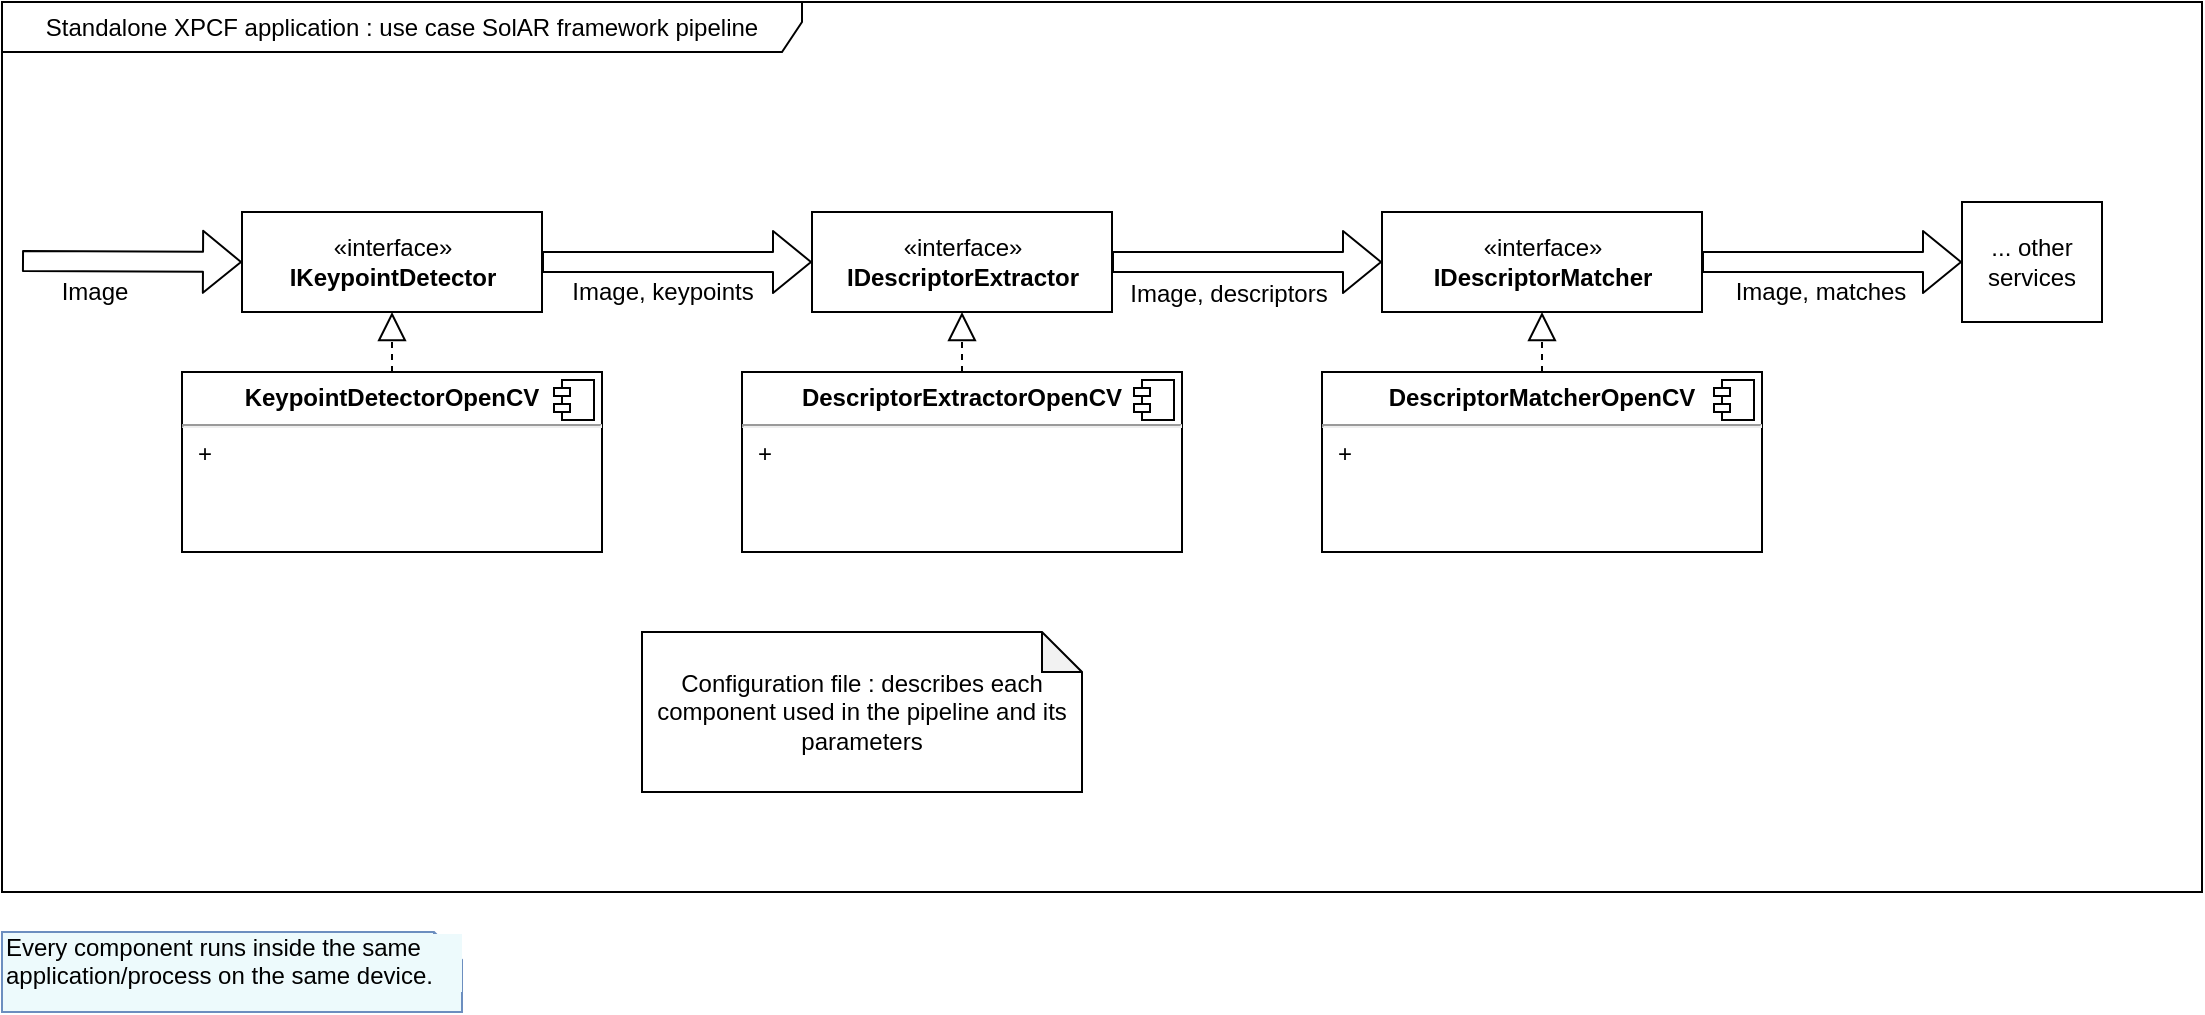 <mxfile version="13.0.3" type="device" pages="5"><diagram id="lAFSSrvLKMwGwd_xP1rp" name="current solution"><mxGraphModel dx="1186" dy="680" grid="1" gridSize="10" guides="1" tooltips="1" connect="1" arrows="1" fold="1" page="1" pageScale="1" pageWidth="1169" pageHeight="827" math="0" shadow="0"><root><mxCell id="Ks1yC9yIJYol2tPEvGmZ-0"/><mxCell id="Ks1yC9yIJYol2tPEvGmZ-1" parent="Ks1yC9yIJYol2tPEvGmZ-0"/><mxCell id="Ks1yC9yIJYol2tPEvGmZ-10" value="Standalone XPCF application : use case SolAR framework pipeline" style="shape=umlFrame;whiteSpace=wrap;html=1;width=400;height=25;" parent="Ks1yC9yIJYol2tPEvGmZ-1" vertex="1"><mxGeometry x="10" y="45" width="1100" height="445" as="geometry"/></mxCell><mxCell id="Ks1yC9yIJYol2tPEvGmZ-2" value="«interface»&lt;br&gt;&lt;b&gt;IKeypointDetector&lt;/b&gt;" style="html=1;" parent="Ks1yC9yIJYol2tPEvGmZ-1" vertex="1"><mxGeometry x="130" y="150" width="150" height="50" as="geometry"/></mxCell><mxCell id="Ks1yC9yIJYol2tPEvGmZ-3" value="«interface»&lt;br&gt;&lt;b&gt;IDescriptorExtractor&lt;/b&gt;" style="html=1;" parent="Ks1yC9yIJYol2tPEvGmZ-1" vertex="1"><mxGeometry x="415" y="150" width="150" height="50" as="geometry"/></mxCell><mxCell id="Ks1yC9yIJYol2tPEvGmZ-4" value="«interface»&lt;br&gt;&lt;b&gt;IDescriptorMatcher&lt;/b&gt;" style="html=1;" parent="Ks1yC9yIJYol2tPEvGmZ-1" vertex="1"><mxGeometry x="700" y="150" width="160" height="50" as="geometry"/></mxCell><mxCell id="Ks1yC9yIJYol2tPEvGmZ-11" value="&lt;p style=&quot;margin: 0px ; margin-top: 6px ; text-align: center&quot;&gt;&lt;b&gt;KeypointDetectorOpenCV&lt;/b&gt;&lt;/p&gt;&lt;hr&gt;&lt;p style=&quot;margin: 0px ; margin-left: 8px&quot;&gt;+ &lt;br&gt;&lt;br&gt;&lt;/p&gt;" style="align=left;overflow=fill;html=1;" parent="Ks1yC9yIJYol2tPEvGmZ-1" vertex="1"><mxGeometry x="100" y="230" width="210" height="90" as="geometry"/></mxCell><mxCell id="Ks1yC9yIJYol2tPEvGmZ-12" value="" style="shape=component;jettyWidth=8;jettyHeight=4;" parent="Ks1yC9yIJYol2tPEvGmZ-11" vertex="1"><mxGeometry x="1" width="20" height="20" relative="1" as="geometry"><mxPoint x="-24" y="4" as="offset"/></mxGeometry></mxCell><mxCell id="Ks1yC9yIJYol2tPEvGmZ-13" value="&lt;p style=&quot;margin: 0px ; margin-top: 6px ; text-align: center&quot;&gt;&lt;b&gt;DescriptorExtractorOpenCV&lt;/b&gt;&lt;/p&gt;&lt;hr&gt;&lt;p style=&quot;margin: 0px ; margin-left: 8px&quot;&gt;+ &lt;br&gt;&lt;br&gt;&lt;/p&gt;" style="align=left;overflow=fill;html=1;" parent="Ks1yC9yIJYol2tPEvGmZ-1" vertex="1"><mxGeometry x="380" y="230" width="220" height="90" as="geometry"/></mxCell><mxCell id="Ks1yC9yIJYol2tPEvGmZ-14" value="" style="shape=component;jettyWidth=8;jettyHeight=4;" parent="Ks1yC9yIJYol2tPEvGmZ-13" vertex="1"><mxGeometry x="1" width="20" height="20" relative="1" as="geometry"><mxPoint x="-24" y="4" as="offset"/></mxGeometry></mxCell><mxCell id="Ks1yC9yIJYol2tPEvGmZ-15" value="&lt;p style=&quot;margin: 0px ; margin-top: 6px ; text-align: center&quot;&gt;&lt;b&gt;DescriptorMatcherOpenCV&lt;/b&gt;&lt;/p&gt;&lt;hr&gt;&lt;p style=&quot;margin: 0px ; margin-left: 8px&quot;&gt;+ &lt;br&gt;&lt;br&gt;&lt;/p&gt;" style="align=left;overflow=fill;html=1;" parent="Ks1yC9yIJYol2tPEvGmZ-1" vertex="1"><mxGeometry x="670" y="230" width="220" height="90" as="geometry"/></mxCell><mxCell id="Ks1yC9yIJYol2tPEvGmZ-16" value="" style="shape=component;jettyWidth=8;jettyHeight=4;" parent="Ks1yC9yIJYol2tPEvGmZ-15" vertex="1"><mxGeometry x="1" width="20" height="20" relative="1" as="geometry"><mxPoint x="-24" y="4" as="offset"/></mxGeometry></mxCell><mxCell id="Ks1yC9yIJYol2tPEvGmZ-21" value="" style="shape=flexArrow;endArrow=classic;html=1;entryX=0;entryY=0.5;entryDx=0;entryDy=0;" parent="Ks1yC9yIJYol2tPEvGmZ-1" target="Ks1yC9yIJYol2tPEvGmZ-2" edge="1"><mxGeometry width="50" height="50" relative="1" as="geometry"><mxPoint x="20" y="174.5" as="sourcePoint"/><mxPoint x="150" y="174.5" as="targetPoint"/></mxGeometry></mxCell><mxCell id="Ks1yC9yIJYol2tPEvGmZ-30" value="Image" style="text;html=1;align=center;verticalAlign=middle;resizable=0;points=[];labelBackgroundColor=#ffffff;" parent="Ks1yC9yIJYol2tPEvGmZ-21" vertex="1" connectable="0"><mxGeometry x="-0.554" y="-1" relative="1" as="geometry"><mxPoint x="11" y="14.5" as="offset"/></mxGeometry></mxCell><mxCell id="Ks1yC9yIJYol2tPEvGmZ-22" value="" style="shape=flexArrow;endArrow=classic;html=1;entryX=0;entryY=0.5;entryDx=0;entryDy=0;exitX=1;exitY=0.5;exitDx=0;exitDy=0;" parent="Ks1yC9yIJYol2tPEvGmZ-1" source="Ks1yC9yIJYol2tPEvGmZ-2" target="Ks1yC9yIJYol2tPEvGmZ-3" edge="1"><mxGeometry width="50" height="50" relative="1" as="geometry"><mxPoint x="310" y="175" as="sourcePoint"/><mxPoint x="310" y="130" as="targetPoint"/></mxGeometry></mxCell><mxCell id="Ks1yC9yIJYol2tPEvGmZ-32" value="Image, keypoints" style="text;html=1;align=center;verticalAlign=middle;resizable=0;points=[];labelBackgroundColor=#ffffff;" parent="Ks1yC9yIJYol2tPEvGmZ-22" vertex="1" connectable="0"><mxGeometry x="0.075" y="-6" relative="1" as="geometry"><mxPoint x="-13" y="9" as="offset"/></mxGeometry></mxCell><mxCell id="Ks1yC9yIJYol2tPEvGmZ-23" value="" style="shape=flexArrow;endArrow=classic;html=1;entryX=0;entryY=0.5;entryDx=0;entryDy=0;exitX=1;exitY=0.5;exitDx=0;exitDy=0;" parent="Ks1yC9yIJYol2tPEvGmZ-1" source="Ks1yC9yIJYol2tPEvGmZ-3" target="Ks1yC9yIJYol2tPEvGmZ-4" edge="1"><mxGeometry width="50" height="50" relative="1" as="geometry"><mxPoint x="640" y="175" as="sourcePoint"/><mxPoint x="530" y="174.5" as="targetPoint"/></mxGeometry></mxCell><mxCell id="Ks1yC9yIJYol2tPEvGmZ-33" value="Image, descriptors" style="text;html=1;align=center;verticalAlign=middle;resizable=0;points=[];labelBackgroundColor=#ffffff;" parent="Ks1yC9yIJYol2tPEvGmZ-23" vertex="1" connectable="0"><mxGeometry x="0.025" y="5" relative="1" as="geometry"><mxPoint x="-11" y="20.5" as="offset"/></mxGeometry></mxCell><mxCell id="Ks1yC9yIJYol2tPEvGmZ-25" value="" style="endArrow=block;dashed=1;endFill=0;endSize=12;html=1;exitX=0.5;exitY=0;exitDx=0;exitDy=0;entryX=0.5;entryY=1;entryDx=0;entryDy=0;" parent="Ks1yC9yIJYol2tPEvGmZ-1" source="Ks1yC9yIJYol2tPEvGmZ-11" target="Ks1yC9yIJYol2tPEvGmZ-2" edge="1"><mxGeometry width="160" relative="1" as="geometry"><mxPoint x="-30" y="510" as="sourcePoint"/><mxPoint x="130" y="510" as="targetPoint"/></mxGeometry></mxCell><mxCell id="Ks1yC9yIJYol2tPEvGmZ-27" value="" style="endArrow=block;dashed=1;endFill=0;endSize=12;html=1;entryX=0.5;entryY=1;entryDx=0;entryDy=0;" parent="Ks1yC9yIJYol2tPEvGmZ-1" source="Ks1yC9yIJYol2tPEvGmZ-13" target="Ks1yC9yIJYol2tPEvGmZ-3" edge="1"><mxGeometry width="160" relative="1" as="geometry"><mxPoint x="-60" y="550" as="sourcePoint"/><mxPoint x="100" y="550" as="targetPoint"/></mxGeometry></mxCell><mxCell id="Ks1yC9yIJYol2tPEvGmZ-28" value="" style="endArrow=block;dashed=1;endFill=0;endSize=12;html=1;entryX=0.5;entryY=1;entryDx=0;entryDy=0;" parent="Ks1yC9yIJYol2tPEvGmZ-1" source="Ks1yC9yIJYol2tPEvGmZ-15" target="Ks1yC9yIJYol2tPEvGmZ-4" edge="1"><mxGeometry width="160" relative="1" as="geometry"><mxPoint x="-50" y="510" as="sourcePoint"/><mxPoint x="110" y="510" as="targetPoint"/></mxGeometry></mxCell><mxCell id="Ks1yC9yIJYol2tPEvGmZ-29" value="" style="shape=flexArrow;endArrow=classic;html=1;exitX=1;exitY=0.5;exitDx=0;exitDy=0;entryX=0;entryY=0.5;entryDx=0;entryDy=0;" parent="Ks1yC9yIJYol2tPEvGmZ-1" source="Ks1yC9yIJYol2tPEvGmZ-4" target="9ZzXAyomdvqXQMo_ZsoG-1" edge="1"><mxGeometry width="50" height="50" relative="1" as="geometry"><mxPoint x="980" y="175" as="sourcePoint"/><mxPoint x="1040" y="175" as="targetPoint"/></mxGeometry></mxCell><mxCell id="Ks1yC9yIJYol2tPEvGmZ-31" value="Image, matches" style="text;html=1;align=center;verticalAlign=middle;resizable=0;points=[];labelBackgroundColor=#ffffff;" parent="Ks1yC9yIJYol2tPEvGmZ-29" vertex="1" connectable="0"><mxGeometry x="0.727" y="1" relative="1" as="geometry"><mxPoint x="-54" y="16.07" as="offset"/></mxGeometry></mxCell><mxCell id="9ZzXAyomdvqXQMo_ZsoG-1" value="&lt;div&gt;... other services&lt;/div&gt;" style="rounded=0;whiteSpace=wrap;html=1;" parent="Ks1yC9yIJYol2tPEvGmZ-1" vertex="1"><mxGeometry x="990" y="145" width="70" height="60" as="geometry"/></mxCell><mxCell id="mk7FePM2Z2L2YY-yX-1_-0" value="Every component runs inside the same application/process on the same device." style="shape=note;whiteSpace=wrap;html=1;size=14;verticalAlign=top;align=left;spacingTop=-6;labelBackgroundColor=#EDFAFC;strokeColor=#6C8EBF;strokeWidth=1;fillColor=#EDFAFC;" parent="Ks1yC9yIJYol2tPEvGmZ-1" vertex="1"><mxGeometry x="10" y="510" width="230" height="40" as="geometry"/></mxCell><mxCell id="P6kFMjziuLXHiQ0-XWr3-0" value="Configuration file : describes each component used in the pipeline and its parameters" style="shape=note;whiteSpace=wrap;html=1;backgroundOutline=1;darkOpacity=0.05;size=20;" parent="Ks1yC9yIJYol2tPEvGmZ-1" vertex="1"><mxGeometry x="330" y="360" width="220" height="80" as="geometry"/></mxCell></root></mxGraphModel></diagram><diagram name="target overview" id="Pe3W-wxnt_sLc4dilEd2"><mxGraphModel dx="1646" dy="993" grid="1" gridSize="10" guides="1" tooltips="1" connect="1" arrows="1" fold="1" page="1" pageScale="1" pageWidth="1169" pageHeight="827" math="0" shadow="0"><root><mxCell id="SJ6wOklPToXKMNQYzEI2-0"/><mxCell id="SJ6wOklPToXKMNQYzEI2-1" parent="SJ6wOklPToXKMNQYzEI2-0"/><mxCell id="SJ6wOklPToXKMNQYzEI2-2" value="Remoting xpcf components : grpc use case basic protobuf backend" style="shape=umlFrame;whiteSpace=wrap;html=1;width=300;height=35;fillColor=#dae8fc;strokeColor=#6c8ebf;" parent="SJ6wOklPToXKMNQYzEI2-1" vertex="1"><mxGeometry x="9" y="45" width="1150" height="675" as="geometry"/></mxCell><mxCell id="2tCv4kW-rYU3W0-W4yWq-3" value="xpcf_grpc_server application" style="shape=umlFrame;whiteSpace=wrap;html=1;labelBackgroundColor=#EDFAFC;strokeColor=#6C8EBF;strokeWidth=1;fillColor=#EDFAFC;width=200;height=20;" parent="SJ6wOklPToXKMNQYzEI2-1" vertex="1"><mxGeometry x="630" y="60" width="520" height="650" as="geometry"/></mxCell><mxCell id="SJ6wOklPToXKMNQYzEI2-3" value="«interface»&lt;br&gt;&lt;b&gt;IKeypointDetector&lt;/b&gt;" style="html=1;" parent="SJ6wOklPToXKMNQYzEI2-1" vertex="1"><mxGeometry x="120" y="150" width="110" height="50" as="geometry"/></mxCell><mxCell id="SJ6wOklPToXKMNQYzEI2-6" value="&lt;p style=&quot;margin: 0px ; margin-top: 6px ; text-align: center&quot;&gt;&lt;b&gt;KeypointDetectorProxy&lt;/b&gt;&lt;/p&gt;&lt;hr&gt;&lt;p style=&quot;margin: 0px ; margin-left: 8px&quot;&gt;+ &lt;br&gt;&lt;br&gt;&lt;br&gt;&lt;/p&gt;&lt;hr&gt;" style="align=left;overflow=fill;html=1;fillColor=#EDFAFC;strokeColor=#6c8ebf;" parent="SJ6wOklPToXKMNQYzEI2-1" vertex="1"><mxGeometry x="80" y="230" width="190" height="80" as="geometry"/></mxCell><mxCell id="SJ6wOklPToXKMNQYzEI2-7" value="" style="shape=component;jettyWidth=8;jettyHeight=4;" parent="SJ6wOklPToXKMNQYzEI2-6" vertex="1"><mxGeometry x="1" width="20" height="20" relative="1" as="geometry"><mxPoint x="-24" y="4" as="offset"/></mxGeometry></mxCell><mxCell id="SJ6wOklPToXKMNQYzEI2-12" value="" style="shape=flexArrow;endArrow=classic;html=1;entryX=0;entryY=0.5;entryDx=0;entryDy=0;" parent="SJ6wOklPToXKMNQYzEI2-1" target="SJ6wOklPToXKMNQYzEI2-3" edge="1"><mxGeometry width="50" height="50" relative="1" as="geometry"><mxPoint x="20" y="175" as="sourcePoint"/><mxPoint x="80" y="174.5" as="targetPoint"/></mxGeometry></mxCell><mxCell id="SJ6wOklPToXKMNQYzEI2-13" value="Image" style="text;html=1;align=center;verticalAlign=middle;resizable=0;points=[];labelBackgroundColor=#ffffff;" parent="SJ6wOklPToXKMNQYzEI2-12" vertex="1" connectable="0"><mxGeometry x="-0.554" y="-1" relative="1" as="geometry"><mxPoint x="11" y="14.5" as="offset"/></mxGeometry></mxCell><mxCell id="SJ6wOklPToXKMNQYzEI2-14" value="" style="shape=flexArrow;endArrow=classic;html=1;exitX=1;exitY=0.5;exitDx=0;exitDy=0;" parent="SJ6wOklPToXKMNQYzEI2-1" source="SJ6wOklPToXKMNQYzEI2-6" edge="1"><mxGeometry width="50" height="50" relative="1" as="geometry"><mxPoint x="270" y="280" as="sourcePoint"/><mxPoint x="340" y="270" as="targetPoint"/></mxGeometry></mxCell><mxCell id="SJ6wOklPToXKMNQYzEI2-15" value="data" style="text;html=1;align=center;verticalAlign=middle;resizable=0;points=[];labelBackgroundColor=#ffffff;" parent="SJ6wOklPToXKMNQYzEI2-14" vertex="1" connectable="0"><mxGeometry x="0.075" y="-6" relative="1" as="geometry"><mxPoint x="-3" y="9" as="offset"/></mxGeometry></mxCell><mxCell id="SJ6wOklPToXKMNQYzEI2-18" value="" style="endArrow=block;dashed=1;endFill=0;endSize=12;html=1;exitX=0.5;exitY=0;exitDx=0;exitDy=0;entryX=0.5;entryY=1;entryDx=0;entryDy=0;" parent="SJ6wOklPToXKMNQYzEI2-1" source="SJ6wOklPToXKMNQYzEI2-6" target="SJ6wOklPToXKMNQYzEI2-3" edge="1"><mxGeometry width="160" relative="1" as="geometry"><mxPoint x="-50" y="510" as="sourcePoint"/><mxPoint x="110" y="510" as="targetPoint"/></mxGeometry></mxCell><mxCell id="iRRwX36Erxw14hT85TEC-0" value="«interface»&lt;br&gt;&lt;b&gt;IKeypointDetector&lt;/b&gt;" style="html=1;" parent="SJ6wOklPToXKMNQYzEI2-1" vertex="1"><mxGeometry x="960" y="466" width="150" height="50" as="geometry"/></mxCell><mxCell id="iRRwX36Erxw14hT85TEC-1" value="&lt;p style=&quot;margin: 0px ; margin-top: 6px ; text-align: center&quot;&gt;&lt;b&gt;KeypointDetectorOpenCV&lt;/b&gt;&lt;/p&gt;&lt;hr&gt;&lt;p style=&quot;margin: 0px ; margin-left: 8px&quot;&gt;+ &lt;br&gt;&lt;br&gt;&lt;/p&gt;" style="align=left;overflow=fill;html=1;" parent="SJ6wOklPToXKMNQYzEI2-1" vertex="1"><mxGeometry x="930" y="550" width="210" height="90" as="geometry"/></mxCell><mxCell id="iRRwX36Erxw14hT85TEC-2" value="" style="shape=component;jettyWidth=8;jettyHeight=4;" parent="iRRwX36Erxw14hT85TEC-1" vertex="1"><mxGeometry x="1" width="20" height="20" relative="1" as="geometry"><mxPoint x="-24" y="4" as="offset"/></mxGeometry></mxCell><mxCell id="iRRwX36Erxw14hT85TEC-4" value="" style="endArrow=block;dashed=1;endFill=0;endSize=12;html=1;exitX=0.5;exitY=0;exitDx=0;exitDy=0;entryX=0.5;entryY=1;entryDx=0;entryDy=0;" parent="SJ6wOklPToXKMNQYzEI2-1" source="iRRwX36Erxw14hT85TEC-1" target="iRRwX36Erxw14hT85TEC-0" edge="1"><mxGeometry width="160" relative="1" as="geometry"><mxPoint x="800" y="830" as="sourcePoint"/><mxPoint x="960" y="830" as="targetPoint"/></mxGeometry></mxCell><mxCell id="iRRwX36Erxw14hT85TEC-6" value="KeypointDetectorGrpcImpl" style="swimlane;fontStyle=1;align=center;verticalAlign=top;childLayout=stackLayout;horizontal=1;startSize=26;horizontalStack=0;resizeParent=1;resizeParentMax=0;resizeLast=0;collapsible=1;marginBottom=0;fillColor=#EDFAFC;strokeColor=#6C8EBF;" parent="SJ6wOklPToXKMNQYzEI2-1" vertex="1"><mxGeometry x="660" y="452" width="200" height="78" as="geometry"/></mxCell><mxCell id="iRRwX36Erxw14hT85TEC-7" value="+ field: type" style="text;strokeColor=#6C8EBF;fillColor=#EDFAFC;align=left;verticalAlign=top;spacingLeft=4;spacingRight=4;overflow=hidden;rotatable=0;points=[[0,0.5],[1,0.5]];portConstraint=eastwest;" parent="iRRwX36Erxw14hT85TEC-6" vertex="1"><mxGeometry y="26" width="200" height="26" as="geometry"/></mxCell><mxCell id="iRRwX36Erxw14hT85TEC-9" value="+ method(type): type" style="text;strokeColor=#6C8EBF;fillColor=#EDFAFC;align=left;verticalAlign=top;spacingLeft=4;spacingRight=4;overflow=hidden;rotatable=0;points=[[0,0.5],[1,0.5]];portConstraint=eastwest;" parent="iRRwX36Erxw14hT85TEC-6" vertex="1"><mxGeometry y="52" width="200" height="26" as="geometry"/></mxCell><mxCell id="iRRwX36Erxw14hT85TEC-11" value="IKeypointDetectorGrpc::Stub" style="swimlane;fontStyle=1;align=center;verticalAlign=top;childLayout=stackLayout;horizontal=1;startSize=26;horizontalStack=0;resizeParent=1;resizeParentMax=0;resizeLast=0;collapsible=1;marginBottom=0;fillColor=#d5e8d4;strokeColor=#82b366;" parent="SJ6wOklPToXKMNQYzEI2-1" vertex="1"><mxGeometry x="340" y="230" width="200" height="78" as="geometry"><mxRectangle x="340" y="230" width="200" height="26" as="alternateBounds"/></mxGeometry></mxCell><mxCell id="iRRwX36Erxw14hT85TEC-12" value="+ field: type" style="text;strokeColor=#82b366;fillColor=#d5e8d4;align=left;verticalAlign=top;spacingLeft=4;spacingRight=4;overflow=hidden;rotatable=0;points=[[0,0.5],[1,0.5]];portConstraint=eastwest;" parent="iRRwX36Erxw14hT85TEC-11" vertex="1"><mxGeometry y="26" width="200" height="26" as="geometry"/></mxCell><mxCell id="iRRwX36Erxw14hT85TEC-14" value="+ method(type): type" style="text;strokeColor=#82b366;fillColor=#d5e8d4;align=left;verticalAlign=top;spacingLeft=4;spacingRight=4;overflow=hidden;rotatable=0;points=[[0,0.5],[1,0.5]];portConstraint=eastwest;" parent="iRRwX36Erxw14hT85TEC-11" vertex="1"><mxGeometry y="52" width="200" height="26" as="geometry"/></mxCell><mxCell id="iRRwX36Erxw14hT85TEC-15" value="«interface»&lt;br&gt;&lt;b&gt;xpcf::IGrpcService&lt;/b&gt;" style="html=1;" parent="SJ6wOklPToXKMNQYzEI2-1" vertex="1"><mxGeometry x="933" y="280" width="130" height="50" as="geometry"/></mxCell><mxCell id="iRRwX36Erxw14hT85TEC-18" value="" style="endArrow=block;dashed=1;endFill=0;endSize=12;html=1;entryX=0.5;entryY=1;entryDx=0;entryDy=0;" parent="SJ6wOklPToXKMNQYzEI2-1" source="iRRwX36Erxw14hT85TEC-6" target="iRRwX36Erxw14hT85TEC-15" edge="1"><mxGeometry width="160" relative="1" as="geometry"><mxPoint y="780" as="sourcePoint"/><mxPoint x="160" y="780" as="targetPoint"/></mxGeometry></mxCell><mxCell id="7oT00Ml4382YPiDxNWkX-0" value="IKeypointDetectorGrpc::Service" style="swimlane;fontStyle=1;align=center;verticalAlign=top;childLayout=stackLayout;horizontal=1;startSize=26;horizontalStack=0;resizeParent=1;resizeParentMax=0;resizeLast=0;collapsible=1;marginBottom=0;fillColor=#d5e8d4;strokeColor=#82b366;" parent="SJ6wOklPToXKMNQYzEI2-1" vertex="1"><mxGeometry x="660" y="230" width="200" height="78" as="geometry"/></mxCell><mxCell id="7oT00Ml4382YPiDxNWkX-1" value="+ field: type" style="text;strokeColor=#82b366;fillColor=#d5e8d4;align=left;verticalAlign=top;spacingLeft=4;spacingRight=4;overflow=hidden;rotatable=0;points=[[0,0.5],[1,0.5]];portConstraint=eastwest;" parent="7oT00Ml4382YPiDxNWkX-0" vertex="1"><mxGeometry y="26" width="200" height="26" as="geometry"/></mxCell><mxCell id="7oT00Ml4382YPiDxNWkX-3" value="+ method(type): type" style="text;strokeColor=#82b366;fillColor=#d5e8d4;align=left;verticalAlign=top;spacingLeft=4;spacingRight=4;overflow=hidden;rotatable=0;points=[[0,0.5],[1,0.5]];portConstraint=eastwest;" parent="7oT00Ml4382YPiDxNWkX-0" vertex="1"><mxGeometry y="52" width="200" height="26" as="geometry"/></mxCell><mxCell id="7oT00Ml4382YPiDxNWkX-4" value="Extends" style="endArrow=block;endSize=16;endFill=0;html=1;exitX=0.5;exitY=0;exitDx=0;exitDy=0;entryX=0.5;entryY=1;entryDx=0;entryDy=0;" parent="SJ6wOklPToXKMNQYzEI2-1" source="iRRwX36Erxw14hT85TEC-6" target="7oT00Ml4382YPiDxNWkX-0" edge="1"><mxGeometry width="160" relative="1" as="geometry"><mxPoint x="690" y="498" as="sourcePoint"/><mxPoint x="1070" y="633.436" as="targetPoint"/></mxGeometry></mxCell><mxCell id="7oT00Ml4382YPiDxNWkX-12" value="Use" style="endArrow=open;endSize=12;dashed=1;html=1;exitX=1;exitY=0.5;exitDx=0;exitDy=0;entryX=0;entryY=0.5;entryDx=0;entryDy=0;" parent="SJ6wOklPToXKMNQYzEI2-1" source="iRRwX36Erxw14hT85TEC-7" target="iRRwX36Erxw14hT85TEC-0" edge="1"><mxGeometry width="160" relative="1" as="geometry"><mxPoint x="10" y="740" as="sourcePoint"/><mxPoint x="170" y="740" as="targetPoint"/></mxGeometry></mxCell><mxCell id="7oT00Ml4382YPiDxNWkX-20" style="edgeStyle=orthogonalEdgeStyle;rounded=0;orthogonalLoop=1;jettySize=auto;html=1;entryX=0.51;entryY=1;entryDx=0;entryDy=0;endArrow=none;endFill=0;entryPerimeter=0;exitX=0.5;exitY=0;exitDx=0;exitDy=0;exitPerimeter=0;" parent="SJ6wOklPToXKMNQYzEI2-1" source="7oT00Ml4382YPiDxNWkX-19" target="iRRwX36Erxw14hT85TEC-9" edge="1"><mxGeometry relative="1" as="geometry"/></mxCell><mxCell id="7oT00Ml4382YPiDxNWkX-19" value="Note : The skeleton class declares an &quot;IKeypointDetector&quot; injectable.&lt;br&gt;The concrete component will be injected by xpcf to the skeleton class OR a configuration parameter to provide the component CLSID ?&lt;br&gt;A named skeleton class could receive a different instance injected&lt;br&gt;Question : additionnal attribute to set an injectable name upon generation ?" style="shape=note;whiteSpace=wrap;html=1;size=14;verticalAlign=top;align=left;spacingTop=-6;labelBackgroundColor=#EDFAFC;strokeColor=#6C8EBF;strokeWidth=1;fillColor=#EDFAFC;" parent="SJ6wOklPToXKMNQYzEI2-1" vertex="1"><mxGeometry x="640" y="560" width="260" height="130" as="geometry"/></mxCell><mxCell id="2tCv4kW-rYU3W0-W4yWq-0" value="&lt;p style=&quot;margin: 0px ; margin-top: 6px ; text-align: center&quot;&gt;&lt;b&gt;xpcf::GrpcServerManager&lt;/b&gt;&lt;/p&gt;&lt;hr&gt;&lt;p style=&quot;margin: 0px ; margin-left: 8px&quot;&gt;+ &lt;br&gt;&lt;br&gt;&lt;/p&gt;" style="align=left;overflow=fill;html=1;" parent="SJ6wOklPToXKMNQYzEI2-1" vertex="1"><mxGeometry x="888" y="155" width="220" height="50" as="geometry"/></mxCell><mxCell id="2tCv4kW-rYU3W0-W4yWq-1" value="" style="shape=component;jettyWidth=8;jettyHeight=4;" parent="2tCv4kW-rYU3W0-W4yWq-0" vertex="1"><mxGeometry x="1" width="20" height="20" relative="1" as="geometry"><mxPoint x="-24" y="4" as="offset"/></mxGeometry></mxCell><mxCell id="2tCv4kW-rYU3W0-W4yWq-4" style="edgeStyle=orthogonalEdgeStyle;rounded=0;orthogonalLoop=1;jettySize=auto;html=1;endArrow=none;endFill=0;exitX=0.472;exitY=1.08;exitDx=0;exitDy=0;exitPerimeter=0;" parent="SJ6wOklPToXKMNQYzEI2-1" source="2tCv4kW-rYU3W0-W4yWq-2" target="2tCv4kW-rYU3W0-W4yWq-0" edge="1"><mxGeometry relative="1" as="geometry"/></mxCell><mxCell id="2tCv4kW-rYU3W0-W4yWq-2" value="Note : The grpc server manager uses xpcf to find every component implementing IGrpcService, and registers them.&lt;br&gt;" style="shape=note;whiteSpace=wrap;html=1;size=13;verticalAlign=top;align=left;spacingTop=-6;labelBackgroundColor=#EDFAFC;strokeWidth=1;" parent="SJ6wOklPToXKMNQYzEI2-1" vertex="1"><mxGeometry x="880" y="70" width="250" height="50" as="geometry"/></mxCell><mxCell id="DHQHpCdjU7rVMn2GaBm6-0" value="IkeypointDetectorGrpc.proto" style="shape=note;whiteSpace=wrap;html=1;backgroundOutline=1;darkOpacity=0.05;labelBackgroundColor=#EDFAFC;strokeColor=#6C8EBF;strokeWidth=1;fillColor=#EDFAFC;" parent="SJ6wOklPToXKMNQYzEI2-1" vertex="1"><mxGeometry x="350" y="145" width="180" height="60" as="geometry"/></mxCell><mxCell id="DHQHpCdjU7rVMn2GaBm6-2" style="edgeStyle=orthogonalEdgeStyle;rounded=0;orthogonalLoop=1;jettySize=auto;html=1;endArrow=none;endFill=0;" parent="SJ6wOklPToXKMNQYzEI2-1" source="DHQHpCdjU7rVMn2GaBm6-1" target="2tCv4kW-rYU3W0-W4yWq-3" edge="1"><mxGeometry relative="1" as="geometry"/></mxCell><mxCell id="DHQHpCdjU7rVMn2GaBm6-1" value="The application can run anywhere, inside a docker container, on a bare metal machine ..." style="shape=note;whiteSpace=wrap;html=1;size=14;verticalAlign=top;align=left;spacingTop=-6;labelBackgroundColor=#EDFAFC;strokeColor=#6C8EBF;strokeWidth=1;fillColor=#EDFAFC;" parent="SJ6wOklPToXKMNQYzEI2-1" vertex="1"><mxGeometry x="340" y="355" width="150" height="60" as="geometry"/></mxCell><mxCell id="62wy00fNzN2wbZeZ13QH-0" value="This diagram shows the remoting process of one service. The process is the same for any xpcf service and allows to use any xpcf component remotely, given it provides a &quot;well-defined&quot; interface." style="shape=note;whiteSpace=wrap;html=1;size=14;verticalAlign=top;align=left;spacingTop=-6;labelBackgroundColor=#EDFAFC;strokeColor=#6C8EBF;strokeWidth=1;fillColor=#EDFAFC;" parent="SJ6wOklPToXKMNQYzEI2-1" vertex="1"><mxGeometry x="10" y="740" width="320" height="70" as="geometry"/></mxCell><mxCell id="uL5t3ot2a0UKeKKXEIdk-2" value="Network" style="html=1;shadow=0;dashed=0;align=center;verticalAlign=middle;shape=mxgraph.arrows2.calloutDoubleArrow;dy=11.5;dx=15;notch=29;arrowHead=11;labelBackgroundColor=#EDFAFC;strokeColor=#6C8EBF;strokeWidth=1;fillColor=#EDFAFC;" parent="SJ6wOklPToXKMNQYzEI2-1" vertex="1"><mxGeometry x="540" y="233" width="120" height="77" as="geometry"/></mxCell><mxCell id="PUcfr6aB4aRw2szKJSmr-0" style="edgeStyle=orthogonalEdgeStyle;rounded=0;orthogonalLoop=1;jettySize=auto;html=1;exitX=0.5;exitY=1;exitDx=0;exitDy=0;exitPerimeter=0;" parent="SJ6wOklPToXKMNQYzEI2-1" source="uL5t3ot2a0UKeKKXEIdk-2" target="uL5t3ot2a0UKeKKXEIdk-2" edge="1"><mxGeometry relative="1" as="geometry"/></mxCell><mxCell id="ZtEM0Dua9bzTsImNCcG5-1" value="IkeypointDetectorGrpcMessages.proto" style="shape=note;whiteSpace=wrap;html=1;backgroundOutline=1;darkOpacity=0.05;labelBackgroundColor=none;strokeWidth=1;" parent="SJ6wOklPToXKMNQYzEI2-1" vertex="1"><mxGeometry x="350" y="60" width="230" height="60" as="geometry"/></mxCell><mxCell id="6nz6Nb3uw6IqgnCtBS0e-0" value="&lt;p style=&quot;margin: 0px ; margin-top: 6px ; text-align: center&quot;&gt;&lt;/p&gt;" style="align=left;overflow=fill;html=1;fillColor=#EDFAFC;strokeColor=#6c8ebf;" parent="SJ6wOklPToXKMNQYzEI2-1" vertex="1"><mxGeometry x="420" y="730" width="50" height="20" as="geometry"/></mxCell><mxCell id="6nz6Nb3uw6IqgnCtBS0e-3" value="" style="swimlane;fontStyle=1;align=center;verticalAlign=top;childLayout=stackLayout;horizontal=1;startSize=20;horizontalStack=0;resizeParent=1;resizeParentMax=0;resizeLast=0;collapsible=1;marginBottom=0;fillColor=#d5e8d4;strokeColor=#82b366;" parent="SJ6wOklPToXKMNQYzEI2-1" vertex="1"><mxGeometry x="420" y="760" width="50" height="20" as="geometry"><mxRectangle x="400" y="770" width="50" height="40" as="alternateBounds"/></mxGeometry></mxCell><mxCell id="6nz6Nb3uw6IqgnCtBS0e-9" style="edgeStyle=orthogonalEdgeStyle;rounded=0;orthogonalLoop=1;jettySize=auto;html=1;exitX=0.5;exitY=1;exitDx=0;exitDy=0;" parent="SJ6wOklPToXKMNQYzEI2-1" edge="1"><mxGeometry relative="1" as="geometry"><mxPoint x="725" y="195" as="sourcePoint"/><mxPoint x="725" y="195" as="targetPoint"/></mxGeometry></mxCell><mxCell id="6nz6Nb3uw6IqgnCtBS0e-10" value="use and start" style="endArrow=open;endSize=12;dashed=1;html=1;exitX=0.212;exitY=0.031;exitDx=0;exitDy=0;entryX=0;entryY=0.5;entryDx=0;entryDy=0;exitPerimeter=0;" parent="SJ6wOklPToXKMNQYzEI2-1" source="2tCv4kW-rYU3W0-W4yWq-3" target="2tCv4kW-rYU3W0-W4yWq-0" edge="1"><mxGeometry width="160" relative="1" as="geometry"><mxPoint x="10" y="830" as="sourcePoint"/><mxPoint x="170" y="830" as="targetPoint"/></mxGeometry></mxCell><mxCell id="6nz6Nb3uw6IqgnCtBS0e-11" value="registers" style="endArrow=open;endSize=12;dashed=1;html=1;exitX=0.5;exitY=1;exitDx=0;exitDy=0;entryX=0.5;entryY=0;entryDx=0;entryDy=0;" parent="SJ6wOklPToXKMNQYzEI2-1" source="2tCv4kW-rYU3W0-W4yWq-0" target="iRRwX36Erxw14hT85TEC-15" edge="1"><mxGeometry width="160" relative="1" as="geometry"><mxPoint x="10" y="830" as="sourcePoint"/><mxPoint x="170" y="830" as="targetPoint"/></mxGeometry></mxCell><mxCell id="6nz6Nb3uw6IqgnCtBS0e-14" value="&lt;p style=&quot;margin: 0px ; margin-top: 6px ; text-align: center&quot;&gt;&lt;br&gt;&lt;/p&gt;" style="align=left;overflow=fill;html=1;" parent="SJ6wOklPToXKMNQYzEI2-1" vertex="1"><mxGeometry x="420" y="790" width="50" height="20" as="geometry"/></mxCell><mxCell id="6nz6Nb3uw6IqgnCtBS0e-17" value="-&amp;gt; xpcf_grpc_gen generated code" style="text;html=1;strokeColor=none;fillColor=none;align=center;verticalAlign=middle;whiteSpace=wrap;rounded=0;" parent="SJ6wOklPToXKMNQYzEI2-1" vertex="1"><mxGeometry x="470" y="730" width="200" height="20" as="geometry"/></mxCell><mxCell id="6nz6Nb3uw6IqgnCtBS0e-18" value="-&amp;gt; protoc/grpc generated code" style="text;html=1;strokeColor=none;fillColor=none;align=center;verticalAlign=middle;whiteSpace=wrap;rounded=0;" parent="SJ6wOklPToXKMNQYzEI2-1" vertex="1"><mxGeometry x="470" y="760" width="180" height="20" as="geometry"/></mxCell><mxCell id="6nz6Nb3uw6IqgnCtBS0e-19" value="-&amp;gt; existing code" style="text;html=1;strokeColor=none;fillColor=none;align=center;verticalAlign=middle;whiteSpace=wrap;rounded=0;" parent="SJ6wOklPToXKMNQYzEI2-1" vertex="1"><mxGeometry x="473" y="790" width="100" height="20" as="geometry"/></mxCell><mxCell id="SHKSFixCryJF0hfQC11b-3" style="edgeStyle=orthogonalEdgeStyle;rounded=0;orthogonalLoop=1;jettySize=auto;html=1;exitX=0;exitY=0;exitDx=220;exitDy=50;exitPerimeter=0;entryX=0.002;entryY=0.798;entryDx=0;entryDy=0;entryPerimeter=0;" parent="SJ6wOklPToXKMNQYzEI2-1" source="SHKSFixCryJF0hfQC11b-0" target="2tCv4kW-rYU3W0-W4yWq-3" edge="1"><mxGeometry relative="1" as="geometry"/></mxCell><mxCell id="SHKSFixCryJF0hfQC11b-0" value="Configuration file : describes IP address and port for each service&lt;br&gt;Contains the parameters for each component used in services" style="shape=note;whiteSpace=wrap;html=1;backgroundOutline=1;darkOpacity=0.05;size=20;" parent="SJ6wOklPToXKMNQYzEI2-1" vertex="1"><mxGeometry x="320" y="529" width="220" height="80" as="geometry"/></mxCell></root></mxGraphModel></diagram><diagram name="overview" id="-4qKviCqxLtyCBuIsMm0"><mxGraphModel dx="1646" dy="993" grid="1" gridSize="10" guides="1" tooltips="1" connect="1" arrows="1" fold="1" page="1" pageScale="1" pageWidth="1169" pageHeight="827" math="0" shadow="0"><root><mxCell id="oLQGF8OuEoFbAdRghIQW-0"/><mxCell id="oLQGF8OuEoFbAdRghIQW-1" parent="oLQGF8OuEoFbAdRghIQW-0"/><mxCell id="oLQGF8OuEoFbAdRghIQW-53" value="client application" style="shape=umlFrame;whiteSpace=wrap;html=1;labelBackgroundColor=#EDFAFC;strokeColor=#6C8EBF;strokeWidth=1;fillColor=#EDFAFC;width=200;height=20;" vertex="1" parent="oLQGF8OuEoFbAdRghIQW-1"><mxGeometry x="40" y="57.5" width="470" height="372.5" as="geometry"/></mxCell><mxCell id="oPZoYpJZHBzjYM4MlArH-1" value="XPCF" style="shape=umlFrame;whiteSpace=wrap;html=1;" vertex="1" parent="oLQGF8OuEoFbAdRghIQW-1"><mxGeometry x="150" y="180" width="320" height="140" as="geometry"/></mxCell><mxCell id="oLQGF8OuEoFbAdRghIQW-3" value="xpcf_grpc_server application" style="shape=umlFrame;whiteSpace=wrap;html=1;labelBackgroundColor=#EDFAFC;strokeColor=#6C8EBF;strokeWidth=1;fillColor=#EDFAFC;width=200;height=20;" vertex="1" parent="oLQGF8OuEoFbAdRghIQW-1"><mxGeometry x="630" y="60" width="520" height="650" as="geometry"/></mxCell><mxCell id="oLQGF8OuEoFbAdRghIQW-38" value="This diagram shows the remoting process of one service. The process is the same for any xpcf service and allows to use any xpcf component remotely, given it provides a &quot;well-defined&quot; interface." style="shape=note;whiteSpace=wrap;html=1;size=14;verticalAlign=top;align=left;spacingTop=-6;labelBackgroundColor=#EDFAFC;strokeColor=#6C8EBF;strokeWidth=1;fillColor=#EDFAFC;" vertex="1" parent="oLQGF8OuEoFbAdRghIQW-1"><mxGeometry x="10" y="740" width="320" height="70" as="geometry"/></mxCell><mxCell id="oLQGF8OuEoFbAdRghIQW-40" style="edgeStyle=orthogonalEdgeStyle;rounded=0;orthogonalLoop=1;jettySize=auto;html=1;exitX=0.5;exitY=1;exitDx=0;exitDy=0;exitPerimeter=0;" edge="1" parent="oLQGF8OuEoFbAdRghIQW-1"><mxGeometry relative="1" as="geometry"><mxPoint x="600" y="310" as="sourcePoint"/><mxPoint x="600" y="310" as="targetPoint"/></mxGeometry></mxCell><mxCell id="oLQGF8OuEoFbAdRghIQW-42" value="&lt;p style=&quot;margin: 0px ; margin-top: 6px ; text-align: center&quot;&gt;&lt;/p&gt;" style="align=left;overflow=fill;html=1;fillColor=#EDFAFC;strokeColor=#6c8ebf;" vertex="1" parent="oLQGF8OuEoFbAdRghIQW-1"><mxGeometry x="420" y="730" width="50" height="20" as="geometry"/></mxCell><mxCell id="oLQGF8OuEoFbAdRghIQW-43" value="" style="swimlane;fontStyle=1;align=center;verticalAlign=top;childLayout=stackLayout;horizontal=1;startSize=20;horizontalStack=0;resizeParent=1;resizeParentMax=0;resizeLast=0;collapsible=1;marginBottom=0;fillColor=#d5e8d4;strokeColor=#82b366;" vertex="1" parent="oLQGF8OuEoFbAdRghIQW-1"><mxGeometry x="420" y="760" width="50" height="20" as="geometry"><mxRectangle x="400" y="770" width="50" height="40" as="alternateBounds"/></mxGeometry></mxCell><mxCell id="oLQGF8OuEoFbAdRghIQW-44" style="edgeStyle=orthogonalEdgeStyle;rounded=0;orthogonalLoop=1;jettySize=auto;html=1;exitX=0.5;exitY=1;exitDx=0;exitDy=0;" edge="1" parent="oLQGF8OuEoFbAdRghIQW-1"><mxGeometry relative="1" as="geometry"><mxPoint x="725" y="195" as="sourcePoint"/><mxPoint x="725" y="195" as="targetPoint"/></mxGeometry></mxCell><mxCell id="oLQGF8OuEoFbAdRghIQW-47" value="&lt;p style=&quot;margin: 0px ; margin-top: 6px ; text-align: center&quot;&gt;&lt;br&gt;&lt;/p&gt;" style="align=left;overflow=fill;html=1;" vertex="1" parent="oLQGF8OuEoFbAdRghIQW-1"><mxGeometry x="420" y="790" width="50" height="20" as="geometry"/></mxCell><mxCell id="oLQGF8OuEoFbAdRghIQW-48" value="-&amp;gt; xpcf_grpc_gen generated code" style="text;html=1;strokeColor=none;fillColor=none;align=center;verticalAlign=middle;whiteSpace=wrap;rounded=0;" vertex="1" parent="oLQGF8OuEoFbAdRghIQW-1"><mxGeometry x="470" y="730" width="200" height="20" as="geometry"/></mxCell><mxCell id="oLQGF8OuEoFbAdRghIQW-49" value="-&amp;gt; protoc/grpc generated code" style="text;html=1;strokeColor=none;fillColor=none;align=center;verticalAlign=middle;whiteSpace=wrap;rounded=0;" vertex="1" parent="oLQGF8OuEoFbAdRghIQW-1"><mxGeometry x="470" y="760" width="180" height="20" as="geometry"/></mxCell><mxCell id="oLQGF8OuEoFbAdRghIQW-50" value="-&amp;gt; existing code" style="text;html=1;strokeColor=none;fillColor=none;align=center;verticalAlign=middle;whiteSpace=wrap;rounded=0;" vertex="1" parent="oLQGF8OuEoFbAdRghIQW-1"><mxGeometry x="473" y="790" width="100" height="20" as="geometry"/></mxCell><mxCell id="oLQGF8OuEoFbAdRghIQW-52" value="Configuration file : describes IP address and port for grpc server manager component&lt;br&gt;Contains the list of IGrpcService components to register to GRPC" style="shape=note;whiteSpace=wrap;html=1;backgroundOutline=1;darkOpacity=0.05;size=20;" vertex="1" parent="oLQGF8OuEoFbAdRghIQW-1"><mxGeometry x="740" y="360" width="220" height="80" as="geometry"/></mxCell><mxCell id="oPZoYpJZHBzjYM4MlArH-3" value="Configure and inject &lt;br&gt;proxies to interfaces" style="edgeStyle=orthogonalEdgeStyle;rounded=0;orthogonalLoop=1;jettySize=auto;html=1;exitX=0;exitY=0;exitDx=0;exitDy=35;exitPerimeter=0;entryX=0;entryY=0;entryDx=0;entryDy=35;entryPerimeter=0;" edge="1" parent="oLQGF8OuEoFbAdRghIQW-1" source="oLQGF8OuEoFbAdRghIQW-54" target="oLQGF8OuEoFbAdRghIQW-58"><mxGeometry x="-0.6" y="-56" relative="1" as="geometry"><mxPoint x="-106" y="-25" as="offset"/></mxGeometry></mxCell><mxCell id="oLQGF8OuEoFbAdRghIQW-54" value="xpcf grpc &#10;generated Module" style="shape=module;align=left;spacingLeft=20;align=center;verticalAlign=top;" vertex="1" parent="oLQGF8OuEoFbAdRghIQW-1"><mxGeometry x="290" y="260" width="140" height="50" as="geometry"/></mxCell><mxCell id="vWut3M8tO11JFv_oJc01-6" value="Inject business component to &lt;br&gt;xpcf grpc service component&amp;nbsp;" style="edgeStyle=orthogonalEdgeStyle;rounded=0;orthogonalLoop=1;jettySize=auto;html=1;exitX=0;exitY=0;exitDx=0;exitDy=35;exitPerimeter=0;entryX=0;entryY=0;entryDx=0;entryDy=35;entryPerimeter=0;" edge="1" parent="oLQGF8OuEoFbAdRghIQW-1" source="oLQGF8OuEoFbAdRghIQW-55" target="oLQGF8OuEoFbAdRghIQW-56"><mxGeometry x="-0.009" y="80" relative="1" as="geometry"><mxPoint as="offset"/></mxGeometry></mxCell><mxCell id="oLQGF8OuEoFbAdRghIQW-55" value="business xpcf modules" style="shape=module;align=left;spacingLeft=20;align=center;verticalAlign=top;" vertex="1" parent="oLQGF8OuEoFbAdRghIQW-1"><mxGeometry x="960" y="529" width="170" height="50" as="geometry"/></mxCell><mxCell id="oLQGF8OuEoFbAdRghIQW-56" value="xpcf grpc &#10;generated Module" style="shape=module;align=left;spacingLeft=20;align=center;verticalAlign=top;" vertex="1" parent="oLQGF8OuEoFbAdRghIQW-1"><mxGeometry x="960" y="460" width="180" height="50" as="geometry"/></mxCell><mxCell id="oLQGF8OuEoFbAdRghIQW-58" value="business xpcf interfaces" style="shape=module;align=left;spacingLeft=20;align=center;verticalAlign=top;" vertex="1" parent="oLQGF8OuEoFbAdRghIQW-1"><mxGeometry x="290" y="200" width="170" height="50" as="geometry"/></mxCell><mxCell id="vWut3M8tO11JFv_oJc01-0" value="" style="shape=flexArrow;endArrow=classic;html=1;entryX=0;entryY=0.5;entryDx=0;entryDy=0;" edge="1" parent="oLQGF8OuEoFbAdRghIQW-1"><mxGeometry width="50" height="50" relative="1" as="geometry"><mxPoint x="70" y="124.5" as="sourcePoint"/><mxPoint x="170" y="124.5" as="targetPoint"/></mxGeometry></mxCell><mxCell id="vWut3M8tO11JFv_oJc01-1" value="use service" style="text;html=1;align=center;verticalAlign=middle;resizable=0;points=[];labelBackgroundColor=#ffffff;" vertex="1" connectable="0" parent="vWut3M8tO11JFv_oJc01-0"><mxGeometry x="-0.554" y="-1" relative="1" as="geometry"><mxPoint x="11" y="14.5" as="offset"/></mxGeometry></mxCell><mxCell id="vWut3M8tO11JFv_oJc01-2" value="Configuration file : describes IP address and port for each proxy" style="shape=note;whiteSpace=wrap;html=1;backgroundOutline=1;darkOpacity=0.05;size=20;" vertex="1" parent="oLQGF8OuEoFbAdRghIQW-1"><mxGeometry x="240" y="334" width="220" height="80" as="geometry"/></mxCell><mxCell id="vWut3M8tO11JFv_oJc01-7" value="&lt;p style=&quot;margin: 0px ; margin-top: 4px ; text-align: center&quot;&gt;&lt;i&gt;&amp;lt;&amp;lt;Interface&amp;gt;&amp;gt;&lt;b&gt;Business Interface&lt;/b&gt;&lt;/i&gt;&lt;br&gt;&lt;/p&gt;&lt;p style=&quot;margin: 0px ; margin-left: 4px&quot;&gt;+&lt;/p&gt;&lt;p style=&quot;margin: 0px ; margin-left: 4px&quot;&gt;+ method1(Type): Type&lt;/p&gt;" style="verticalAlign=top;align=left;overflow=fill;fontSize=12;fontFamily=Helvetica;html=1;" vertex="1" parent="oLQGF8OuEoFbAdRghIQW-1"><mxGeometry x="170" y="100" width="190" height="50" as="geometry"/></mxCell></root></mxGraphModel></diagram><diagram id="ok5vgbN35mQ7KNU5jM1r" name="generator"><mxGraphModel dx="1597" dy="884" grid="1" gridSize="10" guides="1" tooltips="1" connect="1" arrows="1" fold="1" page="1" pageScale="1" pageWidth="1169" pageHeight="827" math="0" shadow="0"><root><mxCell id="0"/><mxCell id="1" parent="0"/></root></mxGraphModel></diagram><diagram id="27eq9dWcK9PTzH53JJ-b" name="Page-4"><mxGraphModel dx="1597" dy="884" grid="1" gridSize="10" guides="1" tooltips="1" connect="1" arrows="1" fold="1" page="1" pageScale="1" pageWidth="827" pageHeight="1169" math="0" shadow="0"><root><mxCell id="XacVzQ0lYDyVLXfmHwsG-0"/><mxCell id="XacVzQ0lYDyVLXfmHwsG-1" parent="XacVzQ0lYDyVLXfmHwsG-0"/></root></mxGraphModel></diagram></mxfile>